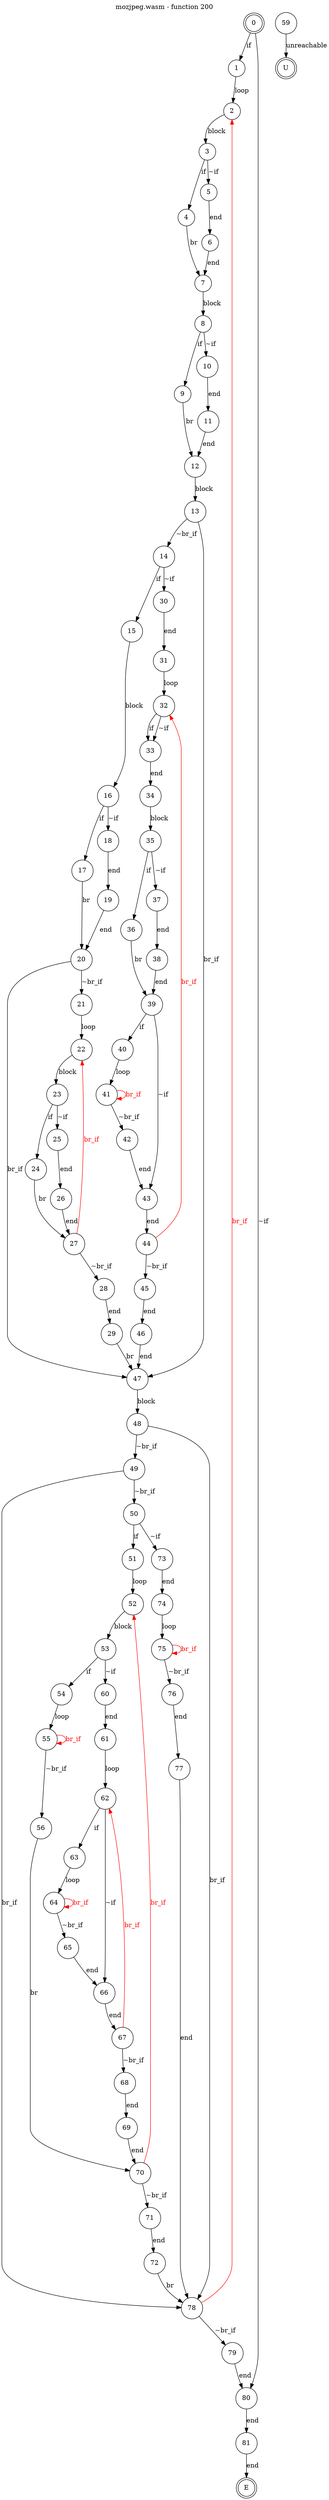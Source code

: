 digraph finite_state_machine {
    label = "mozjpeg.wasm - function 200"
    labelloc =  t
    labelfontsize = 16
    labelfontcolor = black
    labelfontname = "Helvetica"
    node [shape = doublecircle]; 0 E U ;
    node [shape = circle];
    0 -> 1[label="if"];
    0 -> 80[label="~if"];
    1 -> 2[label="loop"];
    2 -> 3[label="block"];
    3 -> 4[label="if"];
    3 -> 5[label="~if"];
    4 -> 7[label="br"];
    5 -> 6[label="end"];
    6 -> 7[label="end"];
    7 -> 8[label="block"];
    8 -> 9[label="if"];
    8 -> 10[label="~if"];
    9 -> 12[label="br"];
    10 -> 11[label="end"];
    11 -> 12[label="end"];
    12 -> 13[label="block"];
    13 -> 14[label="~br_if"];
    13 -> 47[label="br_if"];
    14 -> 15[label="if"];
    14 -> 30[label="~if"];
    15 -> 16[label="block"];
    16 -> 17[label="if"];
    16 -> 18[label="~if"];
    17 -> 20[label="br"];
    18 -> 19[label="end"];
    19 -> 20[label="end"];
    20 -> 21[label="~br_if"];
    20 -> 47[label="br_if"];
    21 -> 22[label="loop"];
    22 -> 23[label="block"];
    23 -> 24[label="if"];
    23 -> 25[label="~if"];
    24 -> 27[label="br"];
    25 -> 26[label="end"];
    26 -> 27[label="end"];
    27 -> 28[label="~br_if"];
    27 -> 22[color="red" fontcolor="red" label="br_if"];
    28 -> 29[label="end"];
    29 -> 47[label="br"];
    30 -> 31[label="end"];
    31 -> 32[label="loop"];
    32 -> 33[label="if"];
    32 -> 33[label="~if"];
    33 -> 34[label="end"];
    34 -> 35[label="block"];
    35 -> 36[label="if"];
    35 -> 37[label="~if"];
    36 -> 39[label="br"];
    37 -> 38[label="end"];
    38 -> 39[label="end"];
    39 -> 40[label="if"];
    39 -> 43[label="~if"];
    40 -> 41[label="loop"];
    41 -> 42[label="~br_if"];
    41 -> 41[color="red" fontcolor="red" label="br_if"];
    42 -> 43[label="end"];
    43 -> 44[label="end"];
    44 -> 45[label="~br_if"];
    44 -> 32[color="red" fontcolor="red" label="br_if"];
    45 -> 46[label="end"];
    46 -> 47[label="end"];
    47 -> 48[label="block"];
    48 -> 49[label="~br_if"];
    48 -> 78[label="br_if"];
    49 -> 50[label="~br_if"];
    49 -> 78[label="br_if"];
    50 -> 51[label="if"];
    50 -> 73[label="~if"];
    51 -> 52[label="loop"];
    52 -> 53[label="block"];
    53 -> 54[label="if"];
    53 -> 60[label="~if"];
    54 -> 55[label="loop"];
    55 -> 56[label="~br_if"];
    55 -> 55[color="red" fontcolor="red" label="br_if"];
    56 -> 70[label="br"];
    59 -> U[label="unreachable"];
    60 -> 61[label="end"];
    61 -> 62[label="loop"];
    62 -> 63[label="if"];
    62 -> 66[label="~if"];
    63 -> 64[label="loop"];
    64 -> 65[label="~br_if"];
    64 -> 64[color="red" fontcolor="red" label="br_if"];
    65 -> 66[label="end"];
    66 -> 67[label="end"];
    67 -> 68[label="~br_if"];
    67 -> 62[color="red" fontcolor="red" label="br_if"];
    68 -> 69[label="end"];
    69 -> 70[label="end"];
    70 -> 71[label="~br_if"];
    70 -> 52[color="red" fontcolor="red" label="br_if"];
    71 -> 72[label="end"];
    72 -> 78[label="br"];
    73 -> 74[label="end"];
    74 -> 75[label="loop"];
    75 -> 76[label="~br_if"];
    75 -> 75[color="red" fontcolor="red" label="br_if"];
    76 -> 77[label="end"];
    77 -> 78[label="end"];
    78 -> 79[label="~br_if"];
    78 -> 2[color="red" fontcolor="red" label="br_if"];
    79 -> 80[label="end"];
    80 -> 81[label="end"];
    81 -> E[label="end"];
}
